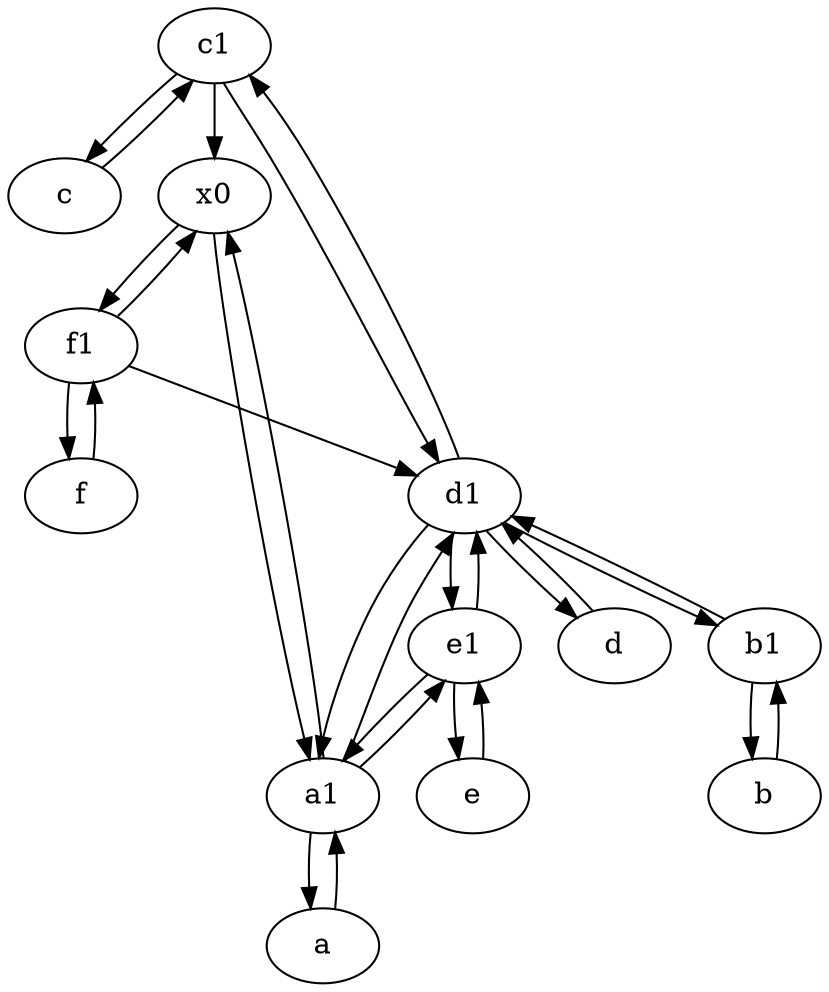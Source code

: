 digraph  {
	c1 [pos="30,15!"];
	a [pos="40,10!"];
	f1;
	e1 [pos="25,45!"];
	a1 [pos="40,15!"];
	c [pos="20,10!"];
	e [pos="30,50!"];
	d [pos="20,30!"];
	f [pos="15,45!"];
	b1 [pos="45,20!"];
	x0;
	b [pos="50,20!"];
	d1 [pos="25,30!"];
	d1 -> e1;
	d -> d1;
	a1 -> e1;
	e1 -> a1;
	b -> b1;
	f1 -> d1;
	d1 -> c1;
	c -> c1;
	a1 -> d1;
	a1 -> x0;
	e1 -> e;
	c1 -> x0;
	b1 -> d1;
	d1 -> a1;
	c1 -> c;
	f1 -> f;
	d1 -> d;
	f -> f1;
	f1 -> x0;
	b1 -> b;
	a -> a1;
	d1 -> b1;
	e1 -> d1;
	e -> e1;
	a1 -> a;
	x0 -> a1;
	x0 -> f1;
	c1 -> d1;

	}